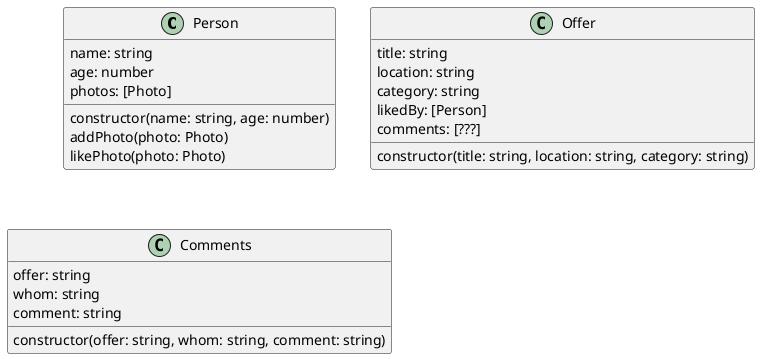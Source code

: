 @startuml Leipzig Share App Class Diagram

class Person {
  name: string
  age: number
  photos: [Photo]

  constructor(name: string, age: number)
  addPhoto(photo: Photo)
  likePhoto(photo: Photo)
}

class Offer {
  title: string
  location: string
  category: string
  likedBy: [Person]
  comments: [???]

  constructor(title: string, location: string, category: string)
}

class Comments {
  offer: string
  whom: string
  comment: string
  

  constructor(offer: string, whom: string, comment: string)
}

@enduml
